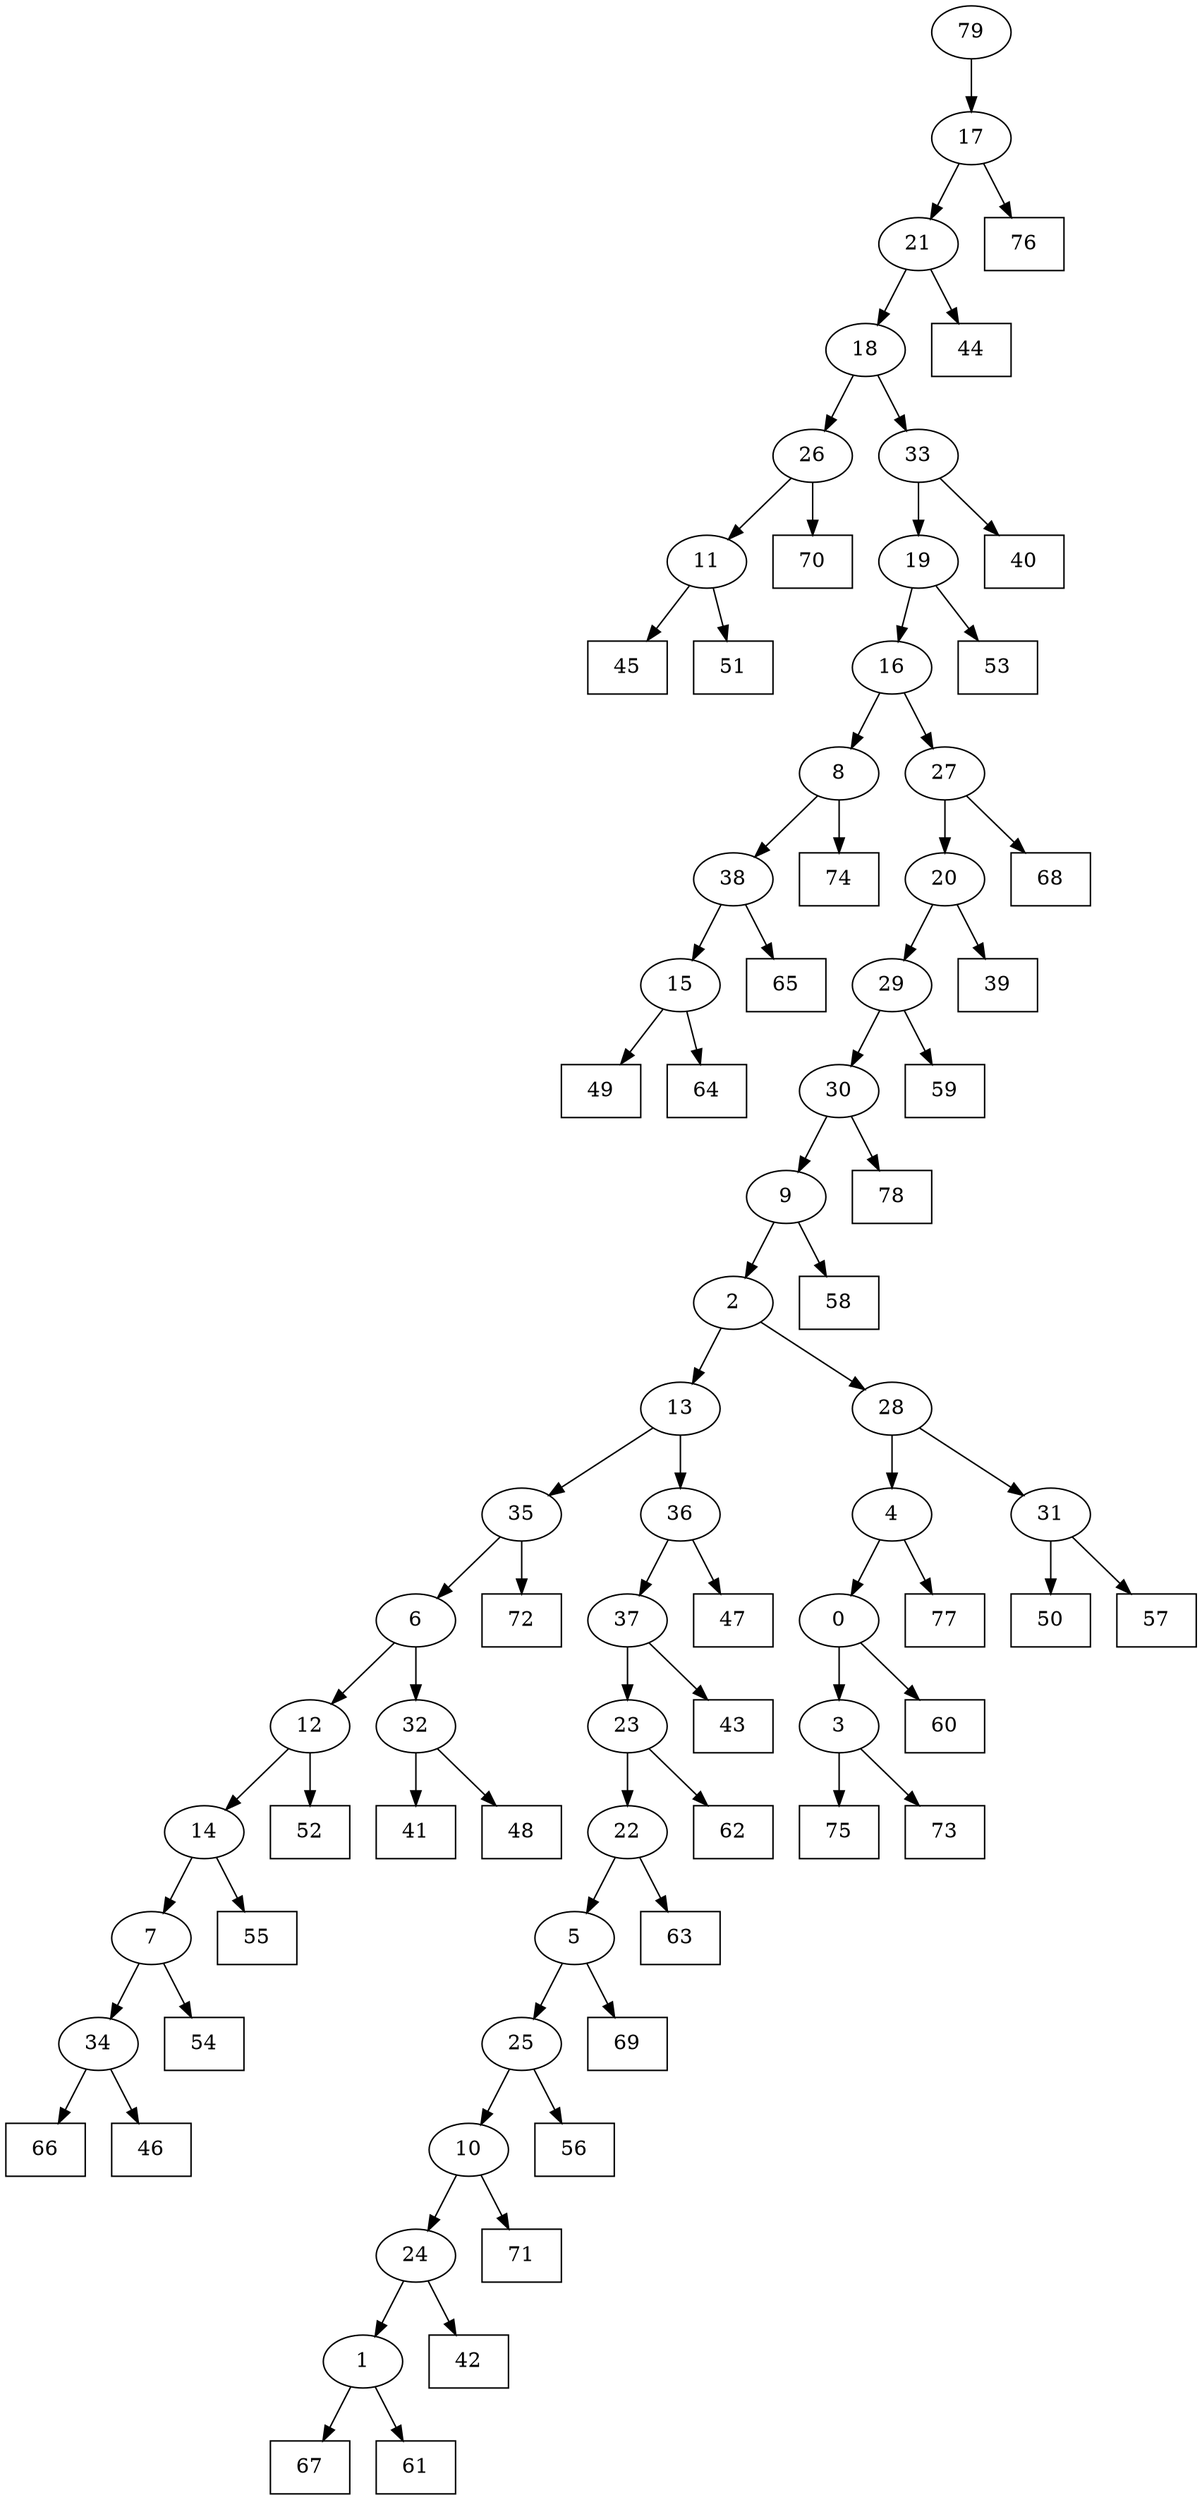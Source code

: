 digraph G {
0[label="0"];
1[label="1"];
2[label="2"];
3[label="3"];
4[label="4"];
5[label="5"];
6[label="6"];
7[label="7"];
8[label="8"];
9[label="9"];
10[label="10"];
11[label="11"];
12[label="12"];
13[label="13"];
14[label="14"];
15[label="15"];
16[label="16"];
17[label="17"];
18[label="18"];
19[label="19"];
20[label="20"];
21[label="21"];
22[label="22"];
23[label="23"];
24[label="24"];
25[label="25"];
26[label="26"];
27[label="27"];
28[label="28"];
29[label="29"];
30[label="30"];
31[label="31"];
32[label="32"];
33[label="33"];
34[label="34"];
35[label="35"];
36[label="36"];
37[label="37"];
38[label="38"];
39[shape=box,label="71"];
40[shape=box,label="50"];
41[shape=box,label="66"];
42[shape=box,label="44"];
43[shape=box,label="63"];
44[shape=box,label="75"];
45[shape=box,label="62"];
46[shape=box,label="72"];
47[shape=box,label="67"];
48[shape=box,label="43"];
49[shape=box,label="41"];
50[shape=box,label="70"];
51[shape=box,label="42"];
52[shape=box,label="49"];
53[shape=box,label="76"];
54[shape=box,label="47"];
55[shape=box,label="45"];
56[shape=box,label="51"];
57[shape=box,label="65"];
58[shape=box,label="68"];
59[shape=box,label="77"];
60[shape=box,label="57"];
61[shape=box,label="40"];
62[shape=box,label="48"];
63[shape=box,label="58"];
64[shape=box,label="64"];
65[shape=box,label="60"];
66[shape=box,label="56"];
67[shape=box,label="53"];
68[shape=box,label="61"];
69[shape=box,label="52"];
70[shape=box,label="74"];
71[shape=box,label="55"];
72[shape=box,label="78"];
73[shape=box,label="73"];
74[shape=box,label="69"];
75[shape=box,label="59"];
76[shape=box,label="46"];
77[shape=box,label="54"];
78[shape=box,label="39"];
79[label="79"];
1->47 ;
26->50 ;
24->51 ;
4->59 ;
3->44 ;
0->65 ;
23->45 ;
31->40 ;
79->17 ;
17->53 ;
11->56 ;
10->39 ;
36->54 ;
12->14 ;
11->55 ;
20->78 ;
9->2 ;
37->23 ;
35->46 ;
14->7 ;
0->3 ;
21->42 ;
16->27 ;
27->58 ;
14->71 ;
15->52 ;
1->68 ;
32->62 ;
38->15 ;
22->43 ;
25->10 ;
16->8 ;
29->30 ;
12->69 ;
18->26 ;
26->11 ;
33->19 ;
30->9 ;
3->73 ;
8->70 ;
31->60 ;
19->67 ;
8->38 ;
38->57 ;
6->12 ;
33->61 ;
13->35 ;
28->4 ;
4->0 ;
18->33 ;
23->22 ;
25->66 ;
17->21 ;
21->18 ;
22->5 ;
5->25 ;
34->76 ;
10->24 ;
24->1 ;
7->77 ;
32->49 ;
5->74 ;
13->36 ;
19->16 ;
30->72 ;
2->28 ;
28->31 ;
15->64 ;
7->34 ;
34->41 ;
29->75 ;
27->20 ;
20->29 ;
9->63 ;
36->37 ;
37->48 ;
2->13 ;
35->6 ;
6->32 ;
}
